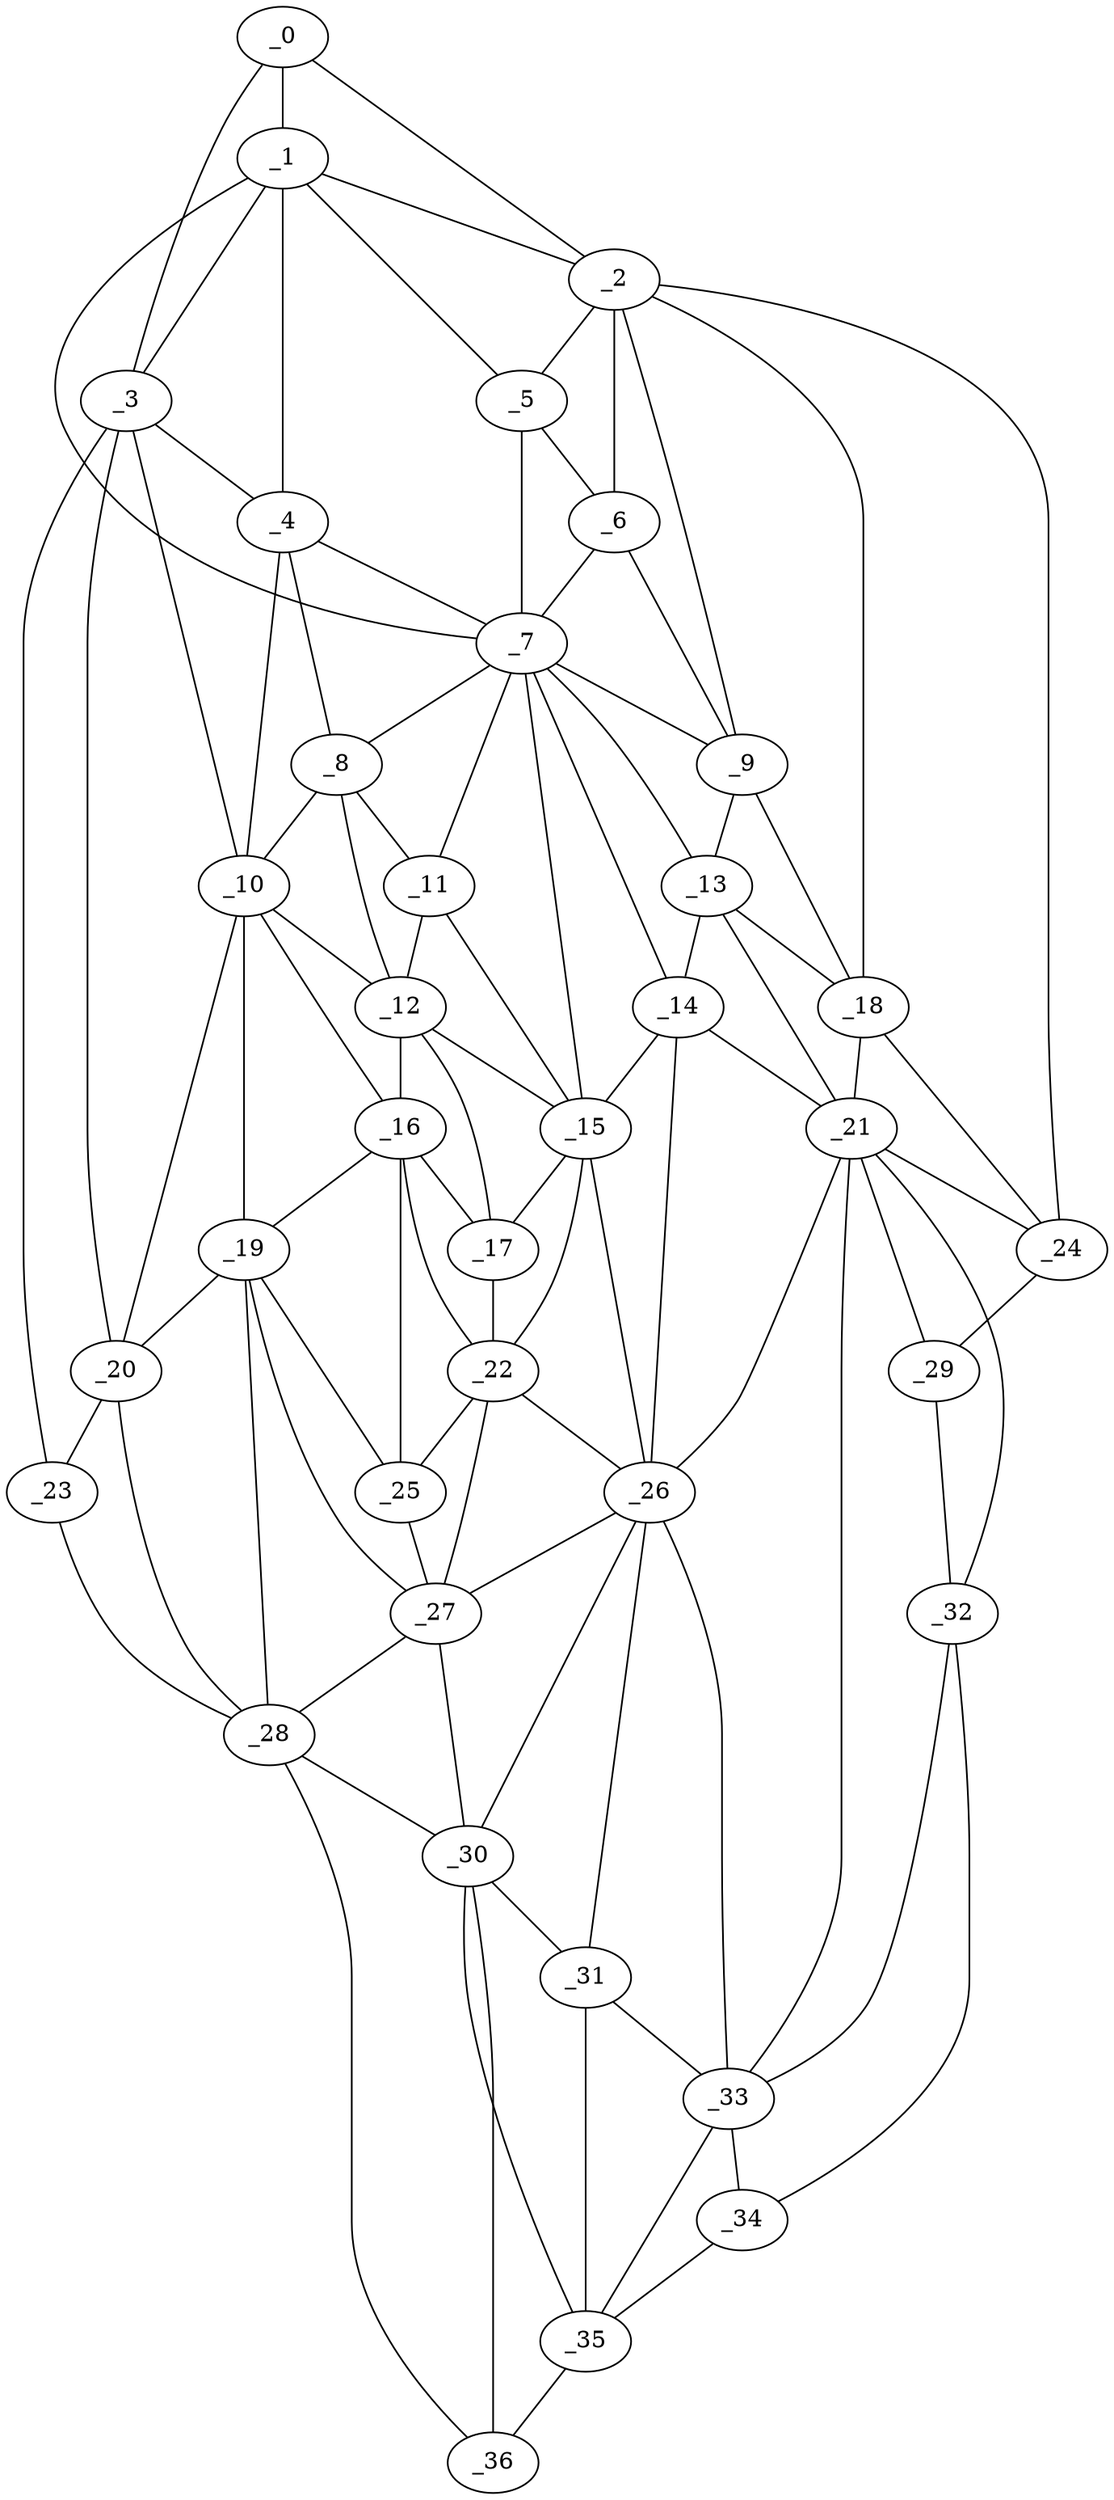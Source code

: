 graph "obj29__300.gxl" {
	_0	 [x=28,
		y=17];
	_1	 [x=33,
		y=36];
	_0 -- _1	 [valence=1];
	_2	 [x=35,
		y=15];
	_0 -- _2	 [valence=1];
	_3	 [x=38,
		y=109];
	_0 -- _3	 [valence=1];
	_1 -- _2	 [valence=2];
	_1 -- _3	 [valence=2];
	_4	 [x=40,
		y=91];
	_1 -- _4	 [valence=2];
	_5	 [x=52,
		y=39];
	_1 -- _5	 [valence=1];
	_7	 [x=64,
		y=53];
	_1 -- _7	 [valence=2];
	_2 -- _5	 [valence=1];
	_6	 [x=60,
		y=31];
	_2 -- _6	 [valence=2];
	_9	 [x=67,
		y=30];
	_2 -- _9	 [valence=1];
	_18	 [x=88,
		y=26];
	_2 -- _18	 [valence=1];
	_24	 [x=94,
		y=25];
	_2 -- _24	 [valence=1];
	_3 -- _4	 [valence=1];
	_10	 [x=73,
		y=85];
	_3 -- _10	 [valence=1];
	_20	 [x=89,
		y=100];
	_3 -- _20	 [valence=2];
	_23	 [x=93,
		y=106];
	_3 -- _23	 [valence=1];
	_4 -- _7	 [valence=1];
	_8	 [x=66,
		y=74];
	_4 -- _8	 [valence=2];
	_4 -- _10	 [valence=1];
	_5 -- _6	 [valence=2];
	_5 -- _7	 [valence=2];
	_6 -- _7	 [valence=2];
	_6 -- _9	 [valence=2];
	_7 -- _8	 [valence=1];
	_7 -- _9	 [valence=1];
	_11	 [x=74,
		y=69];
	_7 -- _11	 [valence=2];
	_13	 [x=77,
		y=34];
	_7 -- _13	 [valence=2];
	_14	 [x=81,
		y=44];
	_7 -- _14	 [valence=2];
	_15	 [x=81,
		y=68];
	_7 -- _15	 [valence=1];
	_8 -- _10	 [valence=2];
	_8 -- _11	 [valence=1];
	_12	 [x=75,
		y=78];
	_8 -- _12	 [valence=1];
	_9 -- _13	 [valence=2];
	_9 -- _18	 [valence=1];
	_10 -- _12	 [valence=1];
	_16	 [x=84,
		y=83];
	_10 -- _16	 [valence=2];
	_19	 [x=89,
		y=95];
	_10 -- _19	 [valence=2];
	_10 -- _20	 [valence=2];
	_11 -- _12	 [valence=2];
	_11 -- _15	 [valence=1];
	_12 -- _15	 [valence=2];
	_12 -- _16	 [valence=2];
	_17	 [x=86,
		y=72];
	_12 -- _17	 [valence=2];
	_13 -- _14	 [valence=1];
	_13 -- _18	 [valence=2];
	_21	 [x=90,
		y=36];
	_13 -- _21	 [valence=2];
	_14 -- _15	 [valence=2];
	_14 -- _21	 [valence=2];
	_26	 [x=101,
		y=69];
	_14 -- _26	 [valence=2];
	_15 -- _17	 [valence=1];
	_22	 [x=90,
		y=72];
	_15 -- _22	 [valence=2];
	_15 -- _26	 [valence=2];
	_16 -- _17	 [valence=1];
	_16 -- _19	 [valence=2];
	_16 -- _22	 [valence=2];
	_25	 [x=94,
		y=83];
	_16 -- _25	 [valence=1];
	_17 -- _22	 [valence=2];
	_18 -- _21	 [valence=1];
	_18 -- _24	 [valence=2];
	_19 -- _20	 [valence=2];
	_19 -- _25	 [valence=2];
	_27	 [x=101,
		y=82];
	_19 -- _27	 [valence=1];
	_28	 [x=104,
		y=102];
	_19 -- _28	 [valence=1];
	_20 -- _23	 [valence=1];
	_20 -- _28	 [valence=2];
	_21 -- _24	 [valence=2];
	_21 -- _26	 [valence=1];
	_29	 [x=107,
		y=29];
	_21 -- _29	 [valence=2];
	_32	 [x=110,
		y=32];
	_21 -- _32	 [valence=2];
	_33	 [x=116,
		y=57];
	_21 -- _33	 [valence=2];
	_22 -- _25	 [valence=2];
	_22 -- _26	 [valence=2];
	_22 -- _27	 [valence=2];
	_23 -- _28	 [valence=1];
	_24 -- _29	 [valence=1];
	_25 -- _27	 [valence=1];
	_26 -- _27	 [valence=2];
	_30	 [x=108,
		y=78];
	_26 -- _30	 [valence=2];
	_31	 [x=109,
		y=67];
	_26 -- _31	 [valence=1];
	_26 -- _33	 [valence=2];
	_27 -- _28	 [valence=2];
	_27 -- _30	 [valence=2];
	_28 -- _30	 [valence=2];
	_36	 [x=122,
		y=82];
	_28 -- _36	 [valence=1];
	_29 -- _32	 [valence=1];
	_30 -- _31	 [valence=2];
	_35	 [x=122,
		y=72];
	_30 -- _35	 [valence=2];
	_30 -- _36	 [valence=2];
	_31 -- _33	 [valence=1];
	_31 -- _35	 [valence=2];
	_32 -- _33	 [valence=2];
	_34	 [x=122,
		y=51];
	_32 -- _34	 [valence=1];
	_33 -- _34	 [valence=1];
	_33 -- _35	 [valence=2];
	_34 -- _35	 [valence=1];
	_35 -- _36	 [valence=1];
}
